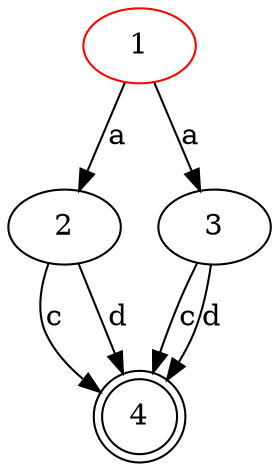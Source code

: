 digraph automate {
	1 [label=1 color=red]
	1 -> 2 [label=a]
	1 [label=1 color=red]
	1 -> 3 [label=a]
	2 [label=2]
	4 [label=4 shape=doublecircle]
	2 -> 4 [label=c]
	2 [label=2]
	4 [label=4 shape=doublecircle]
	2 -> 4 [label=d]
	3 [label=3]
	4 [label=4 shape=doublecircle]
	3 -> 4 [label=c]
	3 [label=3]
	4 [label=4 shape=doublecircle]
	3 -> 4 [label=d]
}
